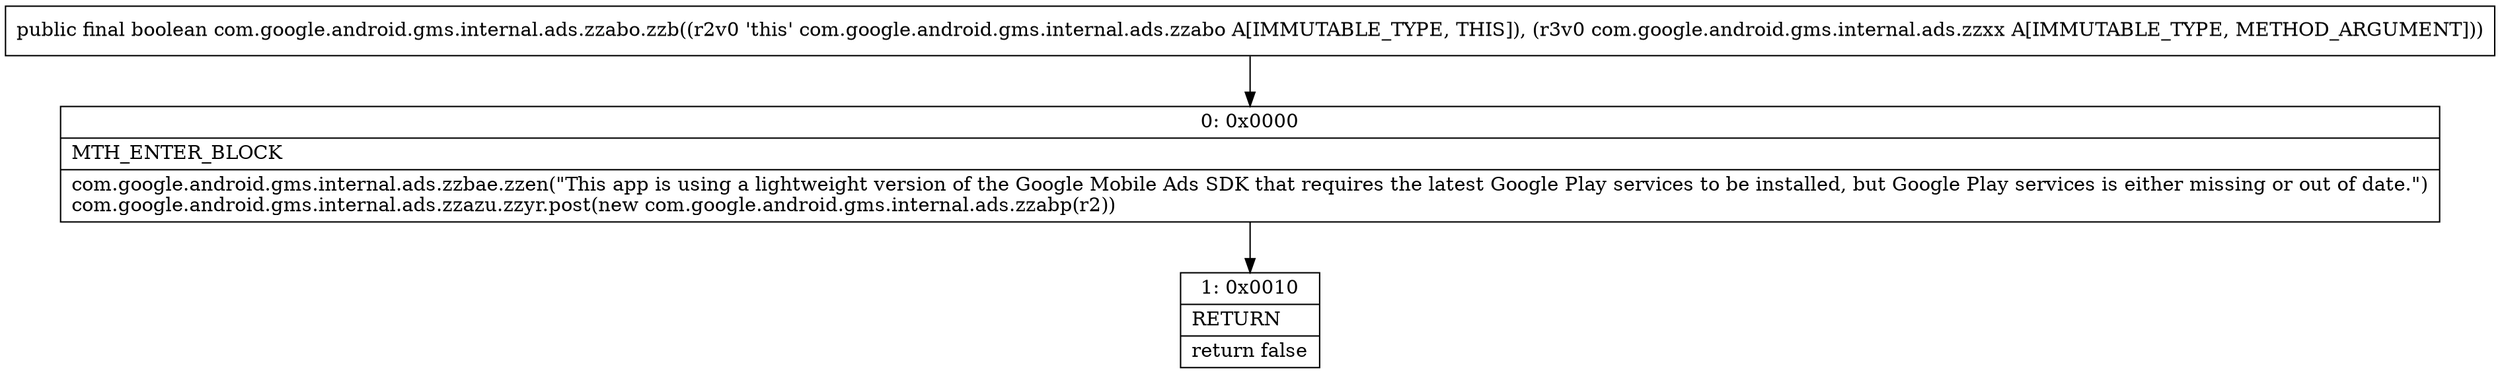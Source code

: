 digraph "CFG forcom.google.android.gms.internal.ads.zzabo.zzb(Lcom\/google\/android\/gms\/internal\/ads\/zzxx;)Z" {
Node_0 [shape=record,label="{0\:\ 0x0000|MTH_ENTER_BLOCK\l|com.google.android.gms.internal.ads.zzbae.zzen(\"This app is using a lightweight version of the Google Mobile Ads SDK that requires the latest Google Play services to be installed, but Google Play services is either missing or out of date.\")\lcom.google.android.gms.internal.ads.zzazu.zzyr.post(new com.google.android.gms.internal.ads.zzabp(r2))\l}"];
Node_1 [shape=record,label="{1\:\ 0x0010|RETURN\l|return false\l}"];
MethodNode[shape=record,label="{public final boolean com.google.android.gms.internal.ads.zzabo.zzb((r2v0 'this' com.google.android.gms.internal.ads.zzabo A[IMMUTABLE_TYPE, THIS]), (r3v0 com.google.android.gms.internal.ads.zzxx A[IMMUTABLE_TYPE, METHOD_ARGUMENT])) }"];
MethodNode -> Node_0;
Node_0 -> Node_1;
}

